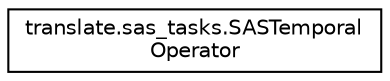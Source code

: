 digraph "Graphical Class Hierarchy"
{
  edge [fontname="Helvetica",fontsize="10",labelfontname="Helvetica",labelfontsize="10"];
  node [fontname="Helvetica",fontsize="10",shape=record];
  rankdir="LR";
  Node1 [label="translate.sas_tasks.SASTemporal\lOperator",height=0.2,width=0.4,color="black", fillcolor="white", style="filled",URL="$classtranslate_1_1sas__tasks_1_1SASTemporalOperator.html"];
}
